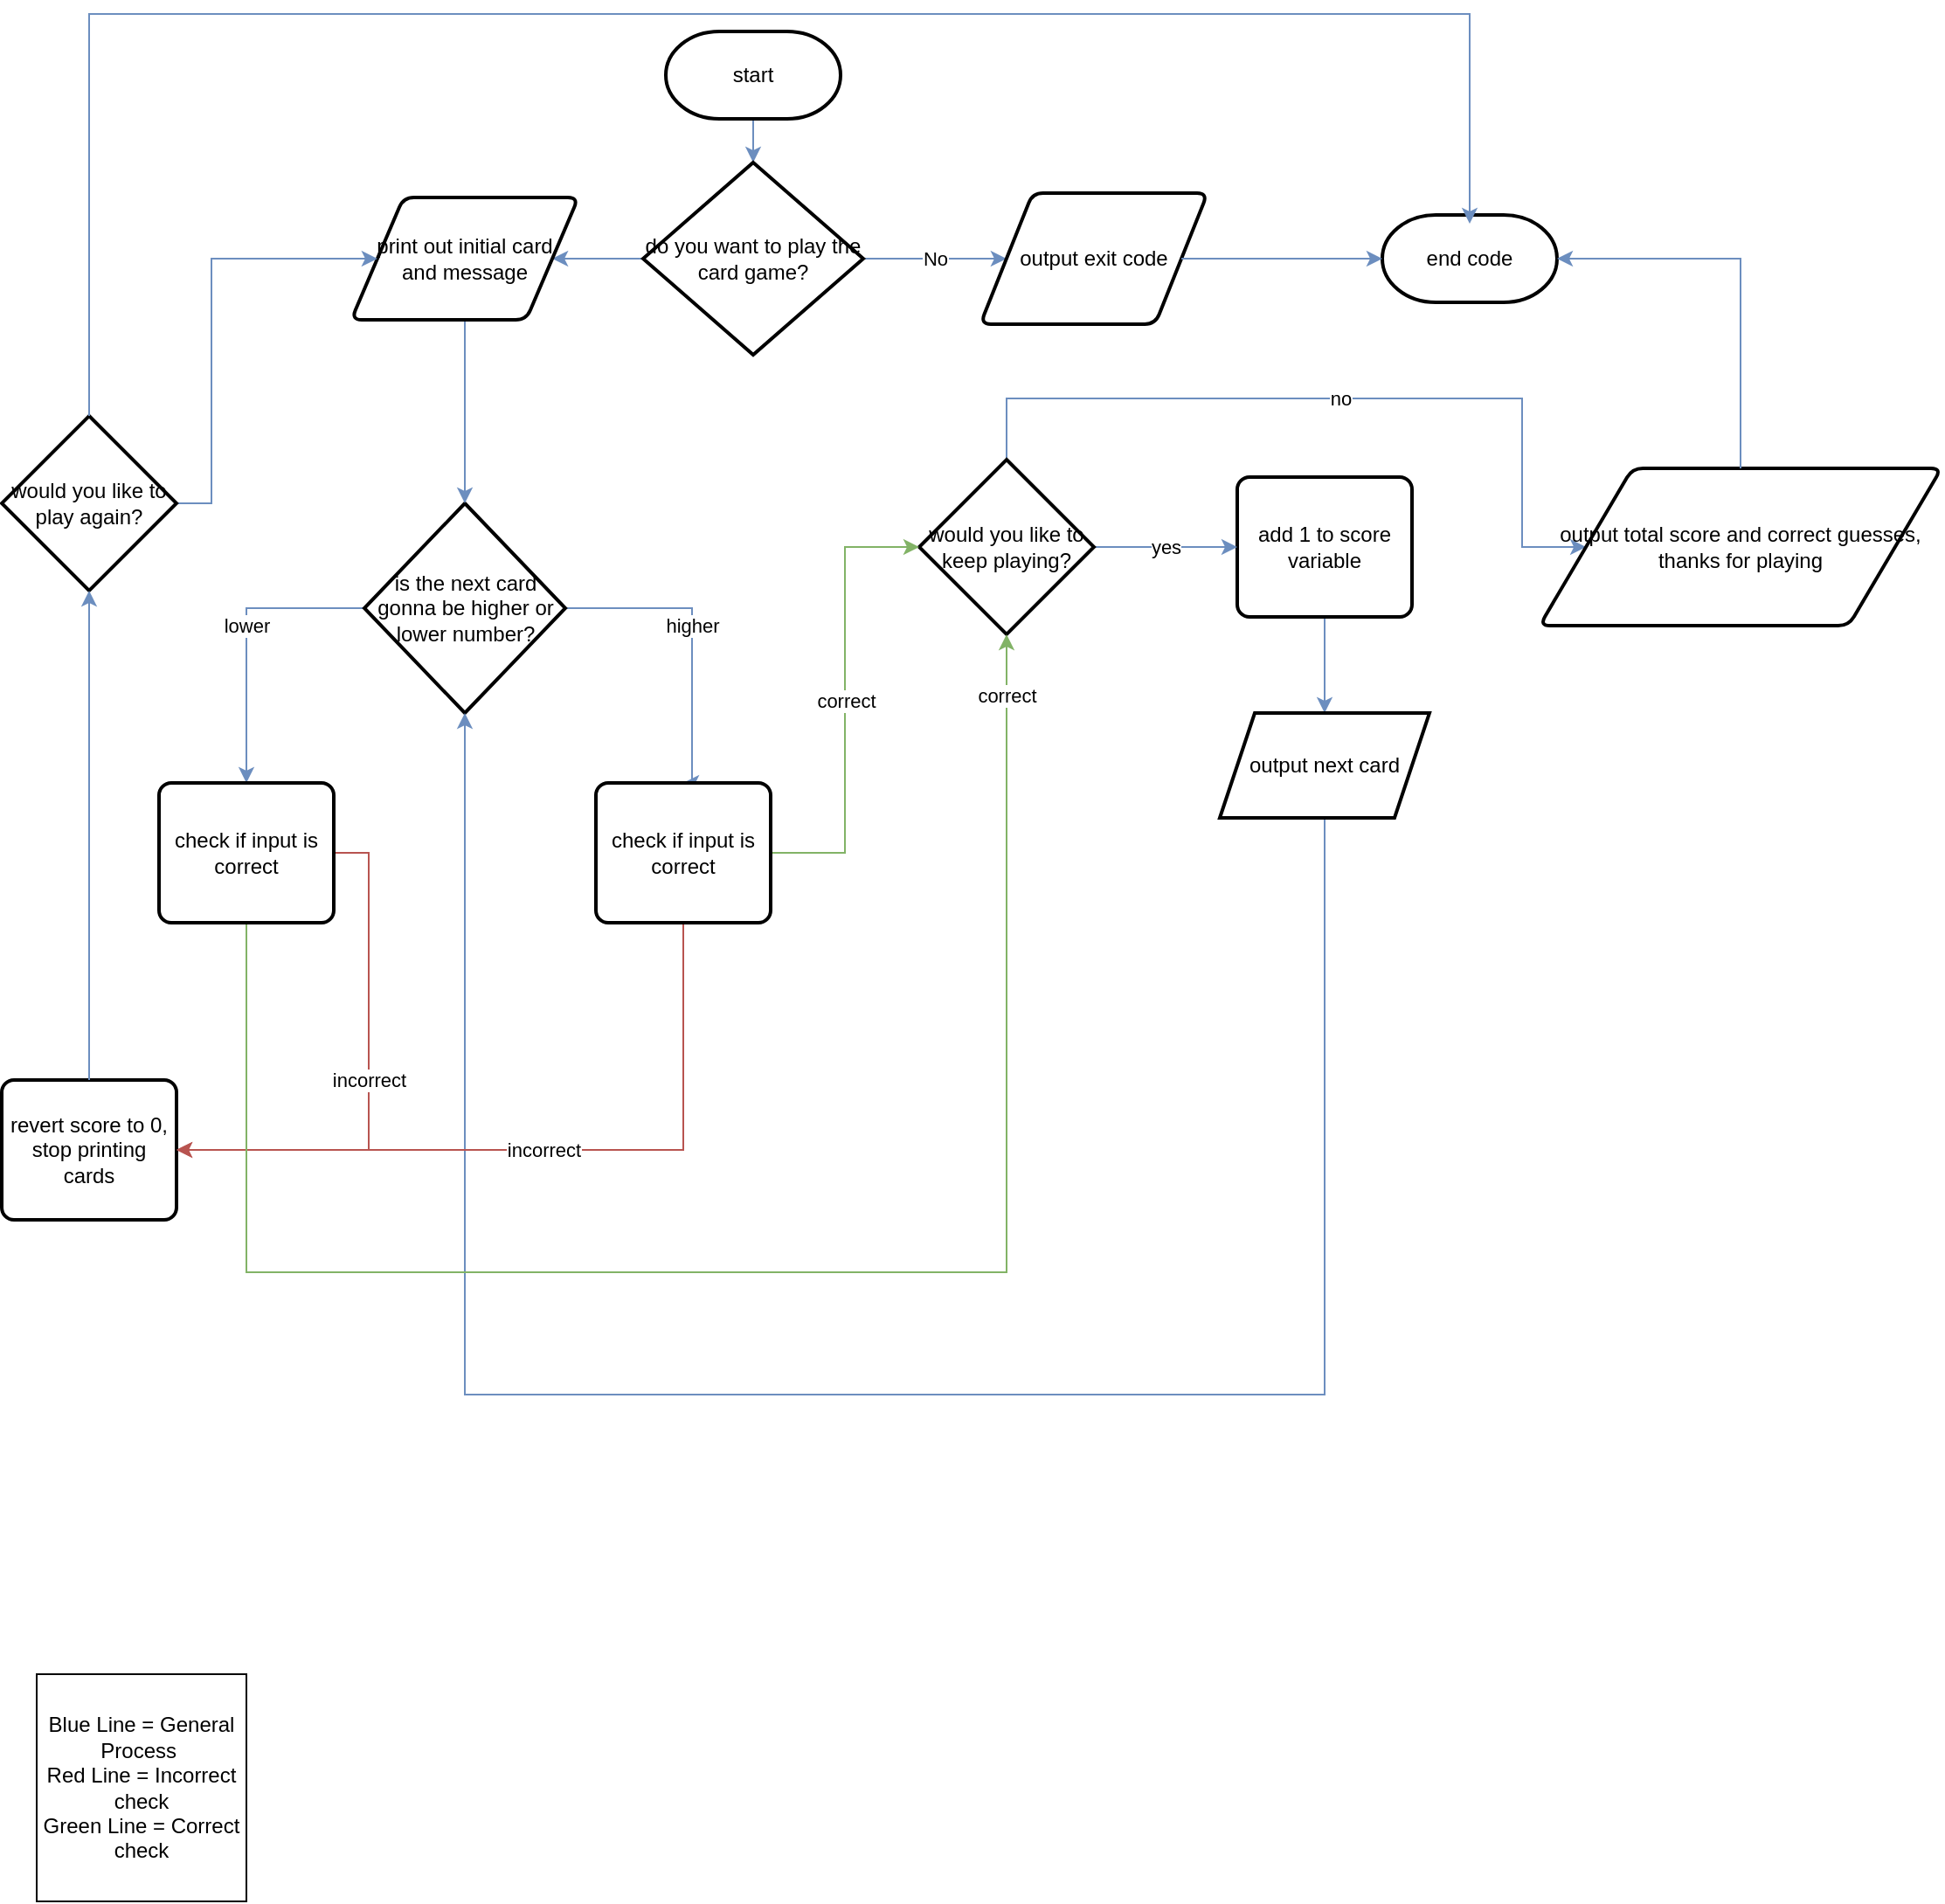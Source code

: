 <mxfile version="24.8.1">
  <diagram id="C5RBs43oDa-KdzZeNtuy" name="Page-1">
    <mxGraphModel dx="1386" dy="783" grid="1" gridSize="10" guides="1" tooltips="1" connect="1" arrows="1" fold="1" page="1" pageScale="1" pageWidth="827" pageHeight="1169" background="none" math="0" shadow="0">
      <root>
        <mxCell id="WIyWlLk6GJQsqaUBKTNV-0" />
        <mxCell id="WIyWlLk6GJQsqaUBKTNV-1" parent="WIyWlLk6GJQsqaUBKTNV-0" />
        <mxCell id="zs4alQ1DkuvcxieNfmcu-17" value="" style="edgeStyle=orthogonalEdgeStyle;rounded=0;orthogonalLoop=1;jettySize=auto;html=1;fillColor=#dae8fc;strokeColor=#6c8ebf;" parent="WIyWlLk6GJQsqaUBKTNV-1" source="6RgkXGSBiMjiyrSXwCjS-5" target="6RgkXGSBiMjiyrSXwCjS-9" edge="1">
          <mxGeometry relative="1" as="geometry" />
        </mxCell>
        <mxCell id="6RgkXGSBiMjiyrSXwCjS-5" value="start" style="strokeWidth=2;html=1;shape=mxgraph.flowchart.terminator;whiteSpace=wrap;" parent="WIyWlLk6GJQsqaUBKTNV-1" vertex="1">
          <mxGeometry x="390" y="30" width="100" height="50" as="geometry" />
        </mxCell>
        <mxCell id="zs4alQ1DkuvcxieNfmcu-12" value="No" style="edgeStyle=orthogonalEdgeStyle;rounded=0;orthogonalLoop=1;jettySize=auto;html=1;entryX=0;entryY=0.5;entryDx=0;entryDy=0;fillColor=#dae8fc;strokeColor=#6c8ebf;" parent="WIyWlLk6GJQsqaUBKTNV-1" source="6RgkXGSBiMjiyrSXwCjS-9" target="pUnxnktD7NIAmPp9yuuM-11" edge="1">
          <mxGeometry x="0.001" relative="1" as="geometry">
            <mxPoint as="offset" />
          </mxGeometry>
        </mxCell>
        <mxCell id="zs4alQ1DkuvcxieNfmcu-15" style="edgeStyle=orthogonalEdgeStyle;rounded=0;orthogonalLoop=1;jettySize=auto;html=1;entryX=1;entryY=0.5;entryDx=0;entryDy=0;fillColor=#dae8fc;strokeColor=#6c8ebf;" parent="WIyWlLk6GJQsqaUBKTNV-1" source="6RgkXGSBiMjiyrSXwCjS-9" target="pUnxnktD7NIAmPp9yuuM-10" edge="1">
          <mxGeometry relative="1" as="geometry" />
        </mxCell>
        <mxCell id="6RgkXGSBiMjiyrSXwCjS-9" value="do you want to play the card game?" style="strokeWidth=2;html=1;shape=mxgraph.flowchart.decision;whiteSpace=wrap;" parent="WIyWlLk6GJQsqaUBKTNV-1" vertex="1">
          <mxGeometry x="377" y="105" width="126" height="110" as="geometry" />
        </mxCell>
        <mxCell id="x1otItOwz59iUBktySWJ-1" value="end code" style="strokeWidth=2;html=1;shape=mxgraph.flowchart.terminator;whiteSpace=wrap;" parent="WIyWlLk6GJQsqaUBKTNV-1" vertex="1">
          <mxGeometry x="800" y="135" width="100" height="50" as="geometry" />
        </mxCell>
        <mxCell id="pUnxnktD7NIAmPp9yuuM-4" value="lower" style="edgeStyle=orthogonalEdgeStyle;rounded=0;orthogonalLoop=1;jettySize=auto;html=1;entryX=0.5;entryY=0;entryDx=0;entryDy=0;exitX=0;exitY=0.5;exitDx=0;exitDy=0;exitPerimeter=0;fillColor=#dae8fc;strokeColor=#6c8ebf;" parent="WIyWlLk6GJQsqaUBKTNV-1" source="pUnxnktD7NIAmPp9yuuM-0" target="zs4alQ1DkuvcxieNfmcu-1" edge="1">
          <mxGeometry x="-0.075" relative="1" as="geometry">
            <mxPoint x="328" y="360" as="sourcePoint" />
            <mxPoint x="170" y="440" as="targetPoint" />
            <mxPoint as="offset" />
          </mxGeometry>
        </mxCell>
        <mxCell id="pUnxnktD7NIAmPp9yuuM-5" value="higher" style="edgeStyle=orthogonalEdgeStyle;rounded=0;orthogonalLoop=1;jettySize=auto;html=1;entryX=0.5;entryY=0;entryDx=0;entryDy=0;exitX=1;exitY=0.5;exitDx=0;exitDy=0;exitPerimeter=0;fillColor=#dae8fc;strokeColor=#6c8ebf;" parent="WIyWlLk6GJQsqaUBKTNV-1" source="pUnxnktD7NIAmPp9yuuM-0" target="zs4alQ1DkuvcxieNfmcu-0" edge="1">
          <mxGeometry x="-0.07" relative="1" as="geometry">
            <mxPoint x="320" y="400" as="targetPoint" />
            <Array as="points">
              <mxPoint x="405" y="360" />
              <mxPoint x="405" y="460" />
            </Array>
            <mxPoint as="offset" />
          </mxGeometry>
        </mxCell>
        <mxCell id="pUnxnktD7NIAmPp9yuuM-0" value="is the next card gonna be higher or lower number?" style="strokeWidth=2;html=1;shape=mxgraph.flowchart.decision;whiteSpace=wrap;" parent="WIyWlLk6GJQsqaUBKTNV-1" vertex="1">
          <mxGeometry x="217.5" y="300" width="115" height="120" as="geometry" />
        </mxCell>
        <mxCell id="pUnxnktD7NIAmPp9yuuM-2" value="revert score to 0, stop printing cards" style="rounded=1;whiteSpace=wrap;html=1;absoluteArcSize=1;arcSize=14;strokeWidth=2;" parent="WIyWlLk6GJQsqaUBKTNV-1" vertex="1">
          <mxGeometry x="10" y="630" width="100" height="80" as="geometry" />
        </mxCell>
        <mxCell id="zs4alQ1DkuvcxieNfmcu-20" value="" style="edgeStyle=orthogonalEdgeStyle;rounded=0;orthogonalLoop=1;jettySize=auto;html=1;fillColor=#dae8fc;strokeColor=#6c8ebf;" parent="WIyWlLk6GJQsqaUBKTNV-1" source="pUnxnktD7NIAmPp9yuuM-3" target="pUnxnktD7NIAmPp9yuuM-21" edge="1">
          <mxGeometry relative="1" as="geometry" />
        </mxCell>
        <mxCell id="pUnxnktD7NIAmPp9yuuM-3" value="add 1 to score variable" style="rounded=1;whiteSpace=wrap;html=1;absoluteArcSize=1;arcSize=14;strokeWidth=2;" parent="WIyWlLk6GJQsqaUBKTNV-1" vertex="1">
          <mxGeometry x="717" y="285" width="100" height="80" as="geometry" />
        </mxCell>
        <mxCell id="zs4alQ1DkuvcxieNfmcu-19" value="" style="edgeStyle=orthogonalEdgeStyle;rounded=0;orthogonalLoop=1;jettySize=auto;html=1;fillColor=#dae8fc;strokeColor=#6c8ebf;" parent="WIyWlLk6GJQsqaUBKTNV-1" source="pUnxnktD7NIAmPp9yuuM-10" target="pUnxnktD7NIAmPp9yuuM-0" edge="1">
          <mxGeometry relative="1" as="geometry" />
        </mxCell>
        <mxCell id="pUnxnktD7NIAmPp9yuuM-10" value="print out initial card&lt;div&gt;and message&lt;/div&gt;" style="shape=parallelogram;html=1;strokeWidth=2;perimeter=parallelogramPerimeter;whiteSpace=wrap;rounded=1;arcSize=12;size=0.23;" parent="WIyWlLk6GJQsqaUBKTNV-1" vertex="1">
          <mxGeometry x="210" y="125" width="130" height="70" as="geometry" />
        </mxCell>
        <mxCell id="pUnxnktD7NIAmPp9yuuM-11" value="&lt;div&gt;output exit code&lt;/div&gt;" style="shape=parallelogram;html=1;strokeWidth=2;perimeter=parallelogramPerimeter;whiteSpace=wrap;rounded=1;arcSize=12;size=0.23;" parent="WIyWlLk6GJQsqaUBKTNV-1" vertex="1">
          <mxGeometry x="570" y="122.5" width="130" height="75" as="geometry" />
        </mxCell>
        <mxCell id="zs4alQ1DkuvcxieNfmcu-32" style="edgeStyle=orthogonalEdgeStyle;rounded=0;orthogonalLoop=1;jettySize=auto;html=1;entryX=0;entryY=0.5;entryDx=0;entryDy=0;fillColor=#dae8fc;strokeColor=#6c8ebf;" parent="WIyWlLk6GJQsqaUBKTNV-1" source="pUnxnktD7NIAmPp9yuuM-12" target="pUnxnktD7NIAmPp9yuuM-10" edge="1">
          <mxGeometry relative="1" as="geometry">
            <Array as="points">
              <mxPoint x="130" y="300" />
              <mxPoint x="130" y="160" />
            </Array>
          </mxGeometry>
        </mxCell>
        <mxCell id="pUnxnktD7NIAmPp9yuuM-12" value="would you like to play again?" style="strokeWidth=2;html=1;shape=mxgraph.flowchart.decision;whiteSpace=wrap;" parent="WIyWlLk6GJQsqaUBKTNV-1" vertex="1">
          <mxGeometry x="10" y="250" width="100" height="100" as="geometry" />
        </mxCell>
        <mxCell id="pUnxnktD7NIAmPp9yuuM-13" style="edgeStyle=orthogonalEdgeStyle;rounded=0;orthogonalLoop=1;jettySize=auto;html=1;entryX=0.5;entryY=1;entryDx=0;entryDy=0;entryPerimeter=0;fillColor=#dae8fc;strokeColor=#6c8ebf;" parent="WIyWlLk6GJQsqaUBKTNV-1" source="pUnxnktD7NIAmPp9yuuM-2" target="pUnxnktD7NIAmPp9yuuM-12" edge="1">
          <mxGeometry relative="1" as="geometry" />
        </mxCell>
        <mxCell id="pUnxnktD7NIAmPp9yuuM-15" style="edgeStyle=orthogonalEdgeStyle;rounded=0;orthogonalLoop=1;jettySize=auto;html=1;fillColor=#dae8fc;strokeColor=#6c8ebf;" parent="WIyWlLk6GJQsqaUBKTNV-1" edge="1">
          <mxGeometry relative="1" as="geometry">
            <Array as="points">
              <mxPoint x="60" y="20" />
              <mxPoint x="850" y="20" />
            </Array>
            <mxPoint x="60" y="250" as="sourcePoint" />
            <mxPoint x="850" y="140" as="targetPoint" />
          </mxGeometry>
        </mxCell>
        <mxCell id="zs4alQ1DkuvcxieNfmcu-26" value="yes" style="edgeStyle=orthogonalEdgeStyle;rounded=0;orthogonalLoop=1;jettySize=auto;html=1;entryX=0;entryY=0.5;entryDx=0;entryDy=0;fillColor=#dae8fc;strokeColor=#6c8ebf;" parent="WIyWlLk6GJQsqaUBKTNV-1" source="pUnxnktD7NIAmPp9yuuM-18" target="pUnxnktD7NIAmPp9yuuM-3" edge="1">
          <mxGeometry relative="1" as="geometry" />
        </mxCell>
        <mxCell id="zs4alQ1DkuvcxieNfmcu-36" value="no" style="edgeStyle=orthogonalEdgeStyle;rounded=0;orthogonalLoop=1;jettySize=auto;html=1;fillColor=#dae8fc;strokeColor=#6c8ebf;" parent="WIyWlLk6GJQsqaUBKTNV-1" source="pUnxnktD7NIAmPp9yuuM-18" target="pUnxnktD7NIAmPp9yuuM-25" edge="1">
          <mxGeometry relative="1" as="geometry">
            <Array as="points">
              <mxPoint x="585" y="240" />
              <mxPoint x="880" y="240" />
              <mxPoint x="880" y="325" />
            </Array>
          </mxGeometry>
        </mxCell>
        <mxCell id="pUnxnktD7NIAmPp9yuuM-18" value="would you like to keep playing?" style="strokeWidth=2;html=1;shape=mxgraph.flowchart.decision;whiteSpace=wrap;" parent="WIyWlLk6GJQsqaUBKTNV-1" vertex="1">
          <mxGeometry x="535" y="275" width="100" height="100" as="geometry" />
        </mxCell>
        <mxCell id="zs4alQ1DkuvcxieNfmcu-22" style="edgeStyle=orthogonalEdgeStyle;rounded=0;orthogonalLoop=1;jettySize=auto;html=1;entryX=0.5;entryY=1;entryDx=0;entryDy=0;entryPerimeter=0;fillColor=#dae8fc;strokeColor=#6c8ebf;" parent="WIyWlLk6GJQsqaUBKTNV-1" source="pUnxnktD7NIAmPp9yuuM-21" target="pUnxnktD7NIAmPp9yuuM-0" edge="1">
          <mxGeometry relative="1" as="geometry">
            <mxPoint x="500" y="630" as="targetPoint" />
            <Array as="points">
              <mxPoint x="767" y="810" />
              <mxPoint x="275" y="810" />
            </Array>
          </mxGeometry>
        </mxCell>
        <mxCell id="pUnxnktD7NIAmPp9yuuM-21" value="output next card" style="shape=parallelogram;perimeter=parallelogramPerimeter;whiteSpace=wrap;html=1;fixedSize=1;strokeWidth=2;" parent="WIyWlLk6GJQsqaUBKTNV-1" vertex="1">
          <mxGeometry x="707" y="420" width="120" height="60" as="geometry" />
        </mxCell>
        <mxCell id="pUnxnktD7NIAmPp9yuuM-25" value="output total score and correct guesses, thanks for playing" style="shape=parallelogram;html=1;strokeWidth=2;perimeter=parallelogramPerimeter;whiteSpace=wrap;rounded=1;arcSize=12;size=0.231;" parent="WIyWlLk6GJQsqaUBKTNV-1" vertex="1">
          <mxGeometry x="890" y="280" width="230" height="90" as="geometry" />
        </mxCell>
        <mxCell id="zs4alQ1DkuvcxieNfmcu-6" value="incorrect" style="edgeStyle=orthogonalEdgeStyle;rounded=0;orthogonalLoop=1;jettySize=auto;html=1;entryX=1;entryY=0.5;entryDx=0;entryDy=0;fillColor=#f8cecc;strokeColor=#b85450;" parent="WIyWlLk6GJQsqaUBKTNV-1" source="zs4alQ1DkuvcxieNfmcu-0" target="pUnxnktD7NIAmPp9yuuM-2" edge="1">
          <mxGeometry relative="1" as="geometry">
            <Array as="points">
              <mxPoint x="400" y="670" />
            </Array>
          </mxGeometry>
        </mxCell>
        <mxCell id="zs4alQ1DkuvcxieNfmcu-8" value="correct" style="edgeStyle=orthogonalEdgeStyle;rounded=0;orthogonalLoop=1;jettySize=auto;html=1;entryX=0;entryY=0.5;entryDx=0;entryDy=0;entryPerimeter=0;fillColor=#d5e8d4;strokeColor=#82b366;" parent="WIyWlLk6GJQsqaUBKTNV-1" source="zs4alQ1DkuvcxieNfmcu-0" target="pUnxnktD7NIAmPp9yuuM-18" edge="1">
          <mxGeometry relative="1" as="geometry" />
        </mxCell>
        <mxCell id="zs4alQ1DkuvcxieNfmcu-0" value="check if input is correct" style="rounded=1;whiteSpace=wrap;html=1;absoluteArcSize=1;arcSize=14;strokeWidth=2;" parent="WIyWlLk6GJQsqaUBKTNV-1" vertex="1">
          <mxGeometry x="350" y="460" width="100" height="80" as="geometry" />
        </mxCell>
        <mxCell id="zs4alQ1DkuvcxieNfmcu-5" value="incorrect" style="edgeStyle=orthogonalEdgeStyle;rounded=0;orthogonalLoop=1;jettySize=auto;html=1;fillColor=#f8cecc;strokeColor=#b85450;" parent="WIyWlLk6GJQsqaUBKTNV-1" source="zs4alQ1DkuvcxieNfmcu-1" target="pUnxnktD7NIAmPp9yuuM-2" edge="1">
          <mxGeometry relative="1" as="geometry">
            <Array as="points">
              <mxPoint x="220" y="670" />
            </Array>
          </mxGeometry>
        </mxCell>
        <mxCell id="zs4alQ1DkuvcxieNfmcu-34" value="correct" style="edgeStyle=orthogonalEdgeStyle;rounded=0;orthogonalLoop=1;jettySize=auto;html=1;entryX=0.5;entryY=1;entryDx=0;entryDy=0;entryPerimeter=0;fillColor=#d5e8d4;strokeColor=#82b366;" parent="WIyWlLk6GJQsqaUBKTNV-1" source="zs4alQ1DkuvcxieNfmcu-1" target="pUnxnktD7NIAmPp9yuuM-18" edge="1">
          <mxGeometry x="0.93" relative="1" as="geometry">
            <mxPoint x="150" y="740" as="targetPoint" />
            <Array as="points">
              <mxPoint x="150" y="740" />
              <mxPoint x="585" y="740" />
            </Array>
            <mxPoint as="offset" />
          </mxGeometry>
        </mxCell>
        <mxCell id="zs4alQ1DkuvcxieNfmcu-1" value="check if input is correct" style="rounded=1;whiteSpace=wrap;html=1;absoluteArcSize=1;arcSize=14;strokeWidth=2;" parent="WIyWlLk6GJQsqaUBKTNV-1" vertex="1">
          <mxGeometry x="100" y="460" width="100" height="80" as="geometry" />
        </mxCell>
        <mxCell id="zs4alQ1DkuvcxieNfmcu-13" style="edgeStyle=orthogonalEdgeStyle;rounded=0;orthogonalLoop=1;jettySize=auto;html=1;entryX=0;entryY=0.5;entryDx=0;entryDy=0;entryPerimeter=0;fillColor=#dae8fc;strokeColor=#6c8ebf;" parent="WIyWlLk6GJQsqaUBKTNV-1" source="pUnxnktD7NIAmPp9yuuM-11" target="x1otItOwz59iUBktySWJ-1" edge="1">
          <mxGeometry relative="1" as="geometry" />
        </mxCell>
        <mxCell id="zs4alQ1DkuvcxieNfmcu-23" value="Blue Line = General Process&amp;nbsp;&lt;div&gt;Red Line = Incorrect check&lt;/div&gt;&lt;div&gt;Green Line = Correct check&lt;/div&gt;" style="rounded=0;whiteSpace=wrap;html=1;" parent="WIyWlLk6GJQsqaUBKTNV-1" vertex="1">
          <mxGeometry x="30" y="970" width="120" height="130" as="geometry" />
        </mxCell>
        <mxCell id="zs4alQ1DkuvcxieNfmcu-24" style="edgeStyle=orthogonalEdgeStyle;rounded=0;orthogonalLoop=1;jettySize=auto;html=1;entryX=1;entryY=0.5;entryDx=0;entryDy=0;entryPerimeter=0;fillColor=#dae8fc;strokeColor=#6c8ebf;" parent="WIyWlLk6GJQsqaUBKTNV-1" source="pUnxnktD7NIAmPp9yuuM-25" target="x1otItOwz59iUBktySWJ-1" edge="1">
          <mxGeometry relative="1" as="geometry" />
        </mxCell>
      </root>
    </mxGraphModel>
  </diagram>
</mxfile>
